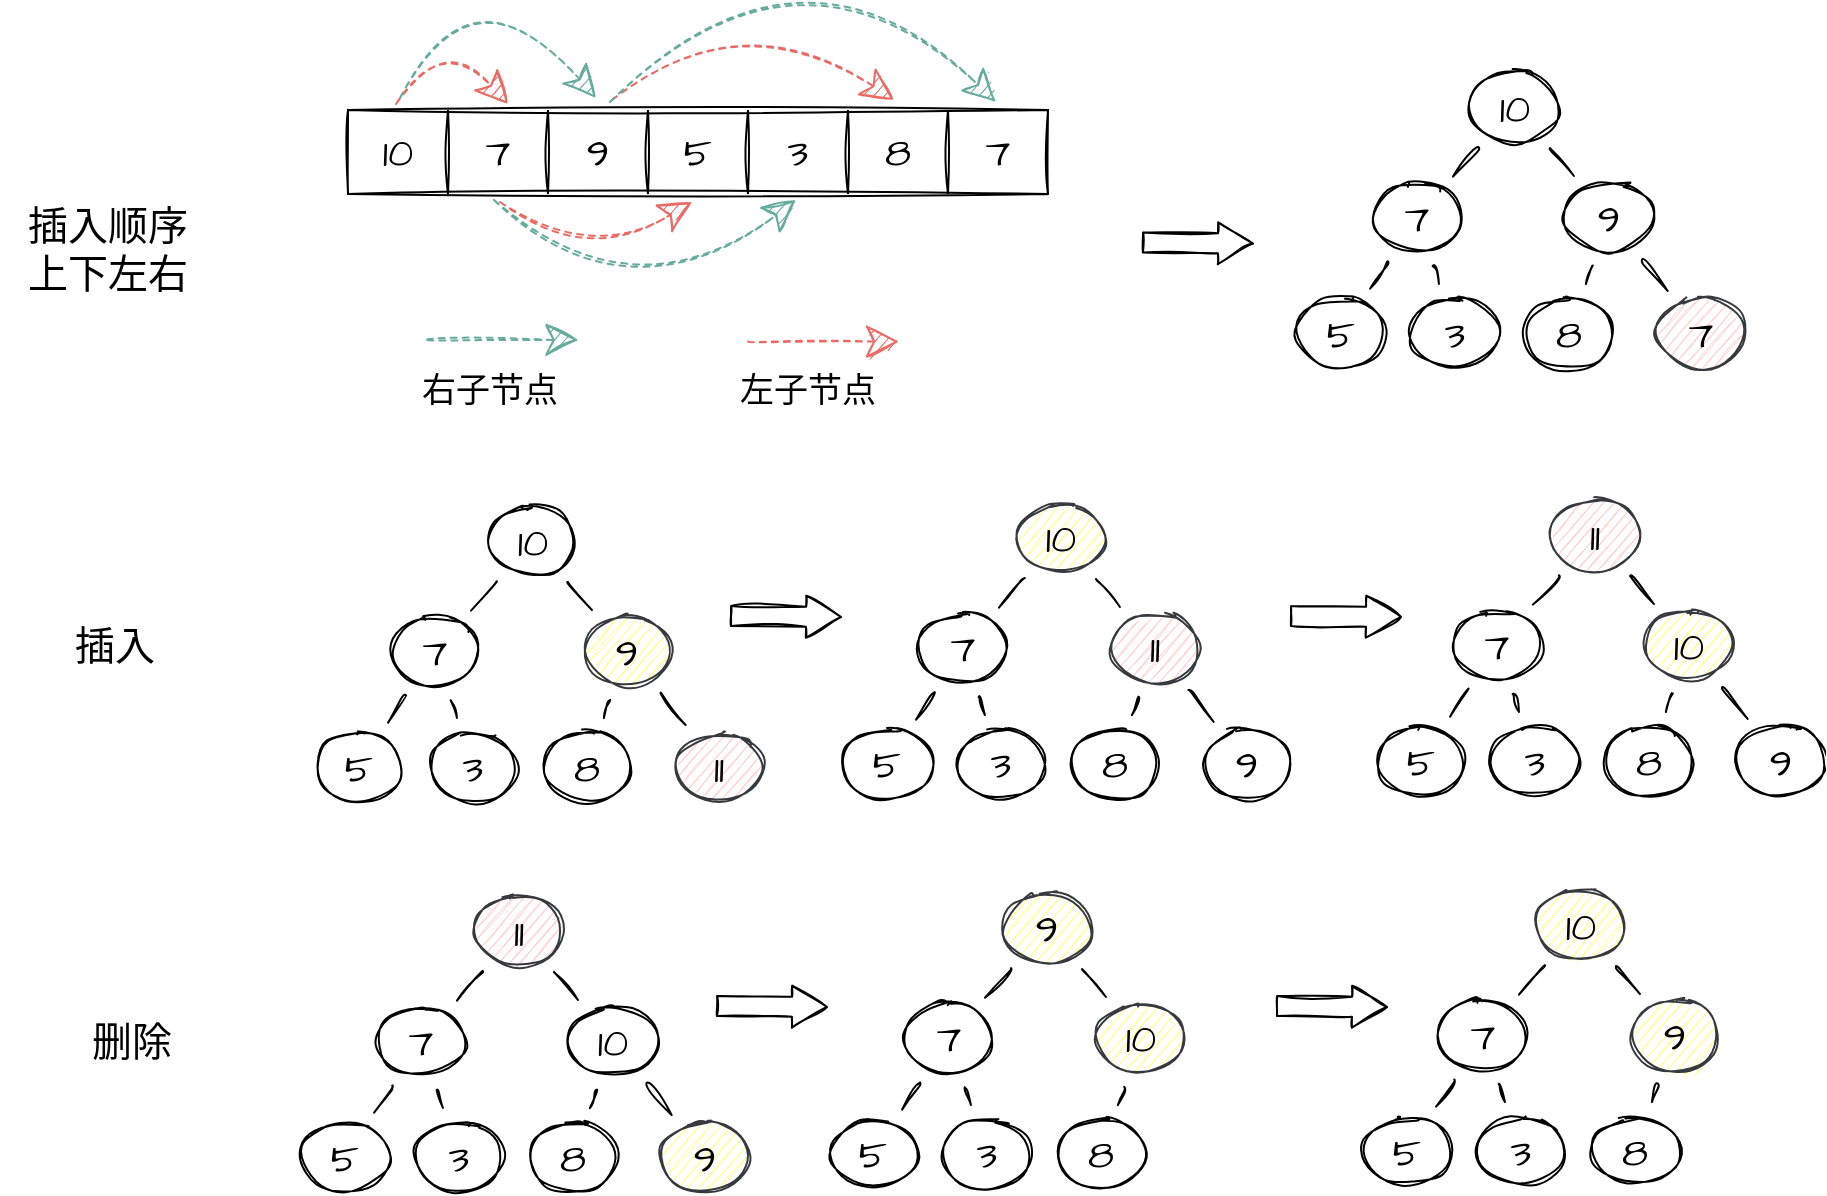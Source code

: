 <mxfile version="14.6.13" type="device"><diagram id="A314Q5D7_ypVl_oM-jrV" name="第 1 页"><mxGraphModel dx="2926" dy="1844" grid="0" gridSize="10" guides="1" tooltips="1" connect="1" arrows="1" fold="1" page="0" pageScale="1" pageWidth="827" pageHeight="1169" math="0" shadow="0"><root><mxCell id="0"/><mxCell id="1" parent="0"/><mxCell id="qo_XBLPZhOiLqJVd_xVp-87" value="" style="edgeStyle=none;curved=1;rounded=0;sketch=1;orthogonalLoop=1;jettySize=auto;html=1;fontFamily=Architects Daughter;fontSource=https%3A%2F%2Ffonts.googleapis.com%2Fcss%3Ffamily%3DArchitects%2BDaughter;fontSize=20;endArrow=none;endFill=0;sourcePerimeterSpacing=8;targetPerimeterSpacing=8;" parent="1" source="qo_XBLPZhOiLqJVd_xVp-85" target="qo_XBLPZhOiLqJVd_xVp-86" edge="1"><mxGeometry relative="1" as="geometry"/></mxCell><mxCell id="qo_XBLPZhOiLqJVd_xVp-89" value="" style="edgeStyle=none;curved=1;rounded=0;sketch=1;orthogonalLoop=1;jettySize=auto;html=1;fontFamily=Architects Daughter;fontSource=https%3A%2F%2Ffonts.googleapis.com%2Fcss%3Ffamily%3DArchitects%2BDaughter;fontSize=20;endArrow=none;endFill=0;sourcePerimeterSpacing=8;targetPerimeterSpacing=8;" parent="1" source="qo_XBLPZhOiLqJVd_xVp-85" target="qo_XBLPZhOiLqJVd_xVp-88" edge="1"><mxGeometry relative="1" as="geometry"/></mxCell><mxCell id="qo_XBLPZhOiLqJVd_xVp-85" value="10" style="ellipse;whiteSpace=wrap;html=1;sketch=1;hachureGap=4;pointerEvents=0;fontFamily=Architects Daughter;fontSource=https%3A%2F%2Ffonts.googleapis.com%2Fcss%3Ffamily%3DArchitects%2BDaughter;fontSize=20;" parent="1" vertex="1"><mxGeometry x="-212" y="-286" width="43" height="35" as="geometry"/></mxCell><mxCell id="qo_XBLPZhOiLqJVd_xVp-91" value="" style="edgeStyle=none;curved=1;rounded=0;sketch=1;orthogonalLoop=1;jettySize=auto;html=1;fontFamily=Architects Daughter;fontSource=https%3A%2F%2Ffonts.googleapis.com%2Fcss%3Ffamily%3DArchitects%2BDaughter;fontSize=20;endArrow=none;endFill=0;sourcePerimeterSpacing=8;targetPerimeterSpacing=8;" parent="1" source="qo_XBLPZhOiLqJVd_xVp-86" target="qo_XBLPZhOiLqJVd_xVp-90" edge="1"><mxGeometry relative="1" as="geometry"/></mxCell><mxCell id="qo_XBLPZhOiLqJVd_xVp-93" value="" style="edgeStyle=none;curved=1;rounded=0;sketch=1;orthogonalLoop=1;jettySize=auto;html=1;fontFamily=Architects Daughter;fontSource=https%3A%2F%2Ffonts.googleapis.com%2Fcss%3Ffamily%3DArchitects%2BDaughter;fontSize=20;endArrow=none;endFill=0;sourcePerimeterSpacing=8;targetPerimeterSpacing=8;" parent="1" source="qo_XBLPZhOiLqJVd_xVp-86" target="qo_XBLPZhOiLqJVd_xVp-92" edge="1"><mxGeometry relative="1" as="geometry"/></mxCell><mxCell id="qo_XBLPZhOiLqJVd_xVp-86" value="7" style="ellipse;whiteSpace=wrap;html=1;sketch=1;hachureGap=4;pointerEvents=0;fontFamily=Architects Daughter;fontSource=https%3A%2F%2Ffonts.googleapis.com%2Fcss%3Ffamily%3DArchitects%2BDaughter;fontSize=20;" parent="1" vertex="1"><mxGeometry x="-261" y="-231" width="43" height="35" as="geometry"/></mxCell><mxCell id="qo_XBLPZhOiLqJVd_xVp-95" value="" style="edgeStyle=none;curved=1;rounded=0;sketch=1;orthogonalLoop=1;jettySize=auto;html=1;fontFamily=Architects Daughter;fontSource=https%3A%2F%2Ffonts.googleapis.com%2Fcss%3Ffamily%3DArchitects%2BDaughter;fontSize=20;endArrow=none;endFill=0;sourcePerimeterSpacing=8;targetPerimeterSpacing=8;" parent="1" source="qo_XBLPZhOiLqJVd_xVp-88" target="qo_XBLPZhOiLqJVd_xVp-94" edge="1"><mxGeometry relative="1" as="geometry"/></mxCell><mxCell id="qo_XBLPZhOiLqJVd_xVp-97" value="" style="edgeStyle=none;curved=1;rounded=0;sketch=1;orthogonalLoop=1;jettySize=auto;html=1;fontFamily=Architects Daughter;fontSource=https%3A%2F%2Ffonts.googleapis.com%2Fcss%3Ffamily%3DArchitects%2BDaughter;fontSize=20;endArrow=none;endFill=0;sourcePerimeterSpacing=8;targetPerimeterSpacing=8;" parent="1" source="qo_XBLPZhOiLqJVd_xVp-88" target="qo_XBLPZhOiLqJVd_xVp-96" edge="1"><mxGeometry relative="1" as="geometry"/></mxCell><mxCell id="qo_XBLPZhOiLqJVd_xVp-88" value="9" style="ellipse;whiteSpace=wrap;html=1;sketch=1;hachureGap=4;pointerEvents=0;fontFamily=Architects Daughter;fontSource=https%3A%2F%2Ffonts.googleapis.com%2Fcss%3Ffamily%3DArchitects%2BDaughter;fontSize=20;fillColor=#ffff88;strokeColor=#36393d;" parent="1" vertex="1"><mxGeometry x="-165" y="-231" width="43" height="35" as="geometry"/></mxCell><mxCell id="qo_XBLPZhOiLqJVd_xVp-90" value="5" style="ellipse;whiteSpace=wrap;html=1;sketch=1;hachureGap=4;pointerEvents=0;fontFamily=Architects Daughter;fontSource=https%3A%2F%2Ffonts.googleapis.com%2Fcss%3Ffamily%3DArchitects%2BDaughter;fontSize=20;" parent="1" vertex="1"><mxGeometry x="-299" y="-173" width="43" height="35" as="geometry"/></mxCell><mxCell id="qo_XBLPZhOiLqJVd_xVp-92" value="3" style="ellipse;whiteSpace=wrap;html=1;sketch=1;hachureGap=4;pointerEvents=0;fontFamily=Architects Daughter;fontSource=https%3A%2F%2Ffonts.googleapis.com%2Fcss%3Ffamily%3DArchitects%2BDaughter;fontSize=20;" parent="1" vertex="1"><mxGeometry x="-242" y="-173" width="43" height="35" as="geometry"/></mxCell><mxCell id="qo_XBLPZhOiLqJVd_xVp-94" value="8" style="ellipse;whiteSpace=wrap;html=1;sketch=1;hachureGap=4;pointerEvents=0;fontFamily=Architects Daughter;fontSource=https%3A%2F%2Ffonts.googleapis.com%2Fcss%3Ffamily%3DArchitects%2BDaughter;fontSize=20;" parent="1" vertex="1"><mxGeometry x="-185" y="-173" width="43" height="35" as="geometry"/></mxCell><mxCell id="qo_XBLPZhOiLqJVd_xVp-96" value="11" style="ellipse;whiteSpace=wrap;html=1;sketch=1;hachureGap=4;pointerEvents=0;fontFamily=Architects Daughter;fontSource=https%3A%2F%2Ffonts.googleapis.com%2Fcss%3Ffamily%3DArchitects%2BDaughter;fontSize=20;fillColor=#ffcccc;strokeColor=#36393d;" parent="1" vertex="1"><mxGeometry x="-119" y="-173" width="43" height="35" as="geometry"/></mxCell><mxCell id="qo_XBLPZhOiLqJVd_xVp-99" value="" style="edgeStyle=none;curved=1;rounded=0;sketch=1;orthogonalLoop=1;jettySize=auto;html=1;fontFamily=Architects Daughter;fontSource=https%3A%2F%2Ffonts.googleapis.com%2Fcss%3Ffamily%3DArchitects%2BDaughter;fontSize=20;endArrow=none;endFill=0;sourcePerimeterSpacing=8;targetPerimeterSpacing=8;" parent="1" source="qo_XBLPZhOiLqJVd_xVp-101" target="qo_XBLPZhOiLqJVd_xVp-104" edge="1"><mxGeometry relative="1" as="geometry"/></mxCell><mxCell id="qo_XBLPZhOiLqJVd_xVp-100" value="" style="edgeStyle=none;curved=1;rounded=0;sketch=1;orthogonalLoop=1;jettySize=auto;html=1;fontFamily=Architects Daughter;fontSource=https%3A%2F%2Ffonts.googleapis.com%2Fcss%3Ffamily%3DArchitects%2BDaughter;fontSize=20;endArrow=none;endFill=0;sourcePerimeterSpacing=8;targetPerimeterSpacing=8;" parent="1" source="qo_XBLPZhOiLqJVd_xVp-101" target="qo_XBLPZhOiLqJVd_xVp-107" edge="1"><mxGeometry relative="1" as="geometry"/></mxCell><mxCell id="qo_XBLPZhOiLqJVd_xVp-101" value="10" style="ellipse;whiteSpace=wrap;html=1;sketch=1;hachureGap=4;pointerEvents=0;fontFamily=Architects Daughter;fontSource=https%3A%2F%2Ffonts.googleapis.com%2Fcss%3Ffamily%3DArchitects%2BDaughter;fontSize=20;fillColor=#ffff88;strokeColor=#36393d;" parent="1" vertex="1"><mxGeometry x="52" y="-287.5" width="43" height="35" as="geometry"/></mxCell><mxCell id="qo_XBLPZhOiLqJVd_xVp-102" value="" style="edgeStyle=none;curved=1;rounded=0;sketch=1;orthogonalLoop=1;jettySize=auto;html=1;fontFamily=Architects Daughter;fontSource=https%3A%2F%2Ffonts.googleapis.com%2Fcss%3Ffamily%3DArchitects%2BDaughter;fontSize=20;endArrow=none;endFill=0;sourcePerimeterSpacing=8;targetPerimeterSpacing=8;" parent="1" source="qo_XBLPZhOiLqJVd_xVp-104" target="qo_XBLPZhOiLqJVd_xVp-108" edge="1"><mxGeometry relative="1" as="geometry"/></mxCell><mxCell id="qo_XBLPZhOiLqJVd_xVp-103" value="" style="edgeStyle=none;curved=1;rounded=0;sketch=1;orthogonalLoop=1;jettySize=auto;html=1;fontFamily=Architects Daughter;fontSource=https%3A%2F%2Ffonts.googleapis.com%2Fcss%3Ffamily%3DArchitects%2BDaughter;fontSize=20;endArrow=none;endFill=0;sourcePerimeterSpacing=8;targetPerimeterSpacing=8;" parent="1" source="qo_XBLPZhOiLqJVd_xVp-104" target="qo_XBLPZhOiLqJVd_xVp-109" edge="1"><mxGeometry relative="1" as="geometry"/></mxCell><mxCell id="qo_XBLPZhOiLqJVd_xVp-104" value="7" style="ellipse;whiteSpace=wrap;html=1;sketch=1;hachureGap=4;pointerEvents=0;fontFamily=Architects Daughter;fontSource=https%3A%2F%2Ffonts.googleapis.com%2Fcss%3Ffamily%3DArchitects%2BDaughter;fontSize=20;" parent="1" vertex="1"><mxGeometry x="3" y="-232.5" width="43" height="35" as="geometry"/></mxCell><mxCell id="qo_XBLPZhOiLqJVd_xVp-105" value="" style="edgeStyle=none;curved=1;rounded=0;sketch=1;orthogonalLoop=1;jettySize=auto;html=1;fontFamily=Architects Daughter;fontSource=https%3A%2F%2Ffonts.googleapis.com%2Fcss%3Ffamily%3DArchitects%2BDaughter;fontSize=20;endArrow=none;endFill=0;sourcePerimeterSpacing=8;targetPerimeterSpacing=8;" parent="1" source="qo_XBLPZhOiLqJVd_xVp-107" target="qo_XBLPZhOiLqJVd_xVp-110" edge="1"><mxGeometry relative="1" as="geometry"/></mxCell><mxCell id="qo_XBLPZhOiLqJVd_xVp-106" value="" style="edgeStyle=none;curved=1;rounded=0;sketch=1;orthogonalLoop=1;jettySize=auto;html=1;fontFamily=Architects Daughter;fontSource=https%3A%2F%2Ffonts.googleapis.com%2Fcss%3Ffamily%3DArchitects%2BDaughter;fontSize=20;endArrow=none;endFill=0;sourcePerimeterSpacing=8;targetPerimeterSpacing=8;" parent="1" source="qo_XBLPZhOiLqJVd_xVp-107" target="qo_XBLPZhOiLqJVd_xVp-111" edge="1"><mxGeometry relative="1" as="geometry"/></mxCell><mxCell id="qo_XBLPZhOiLqJVd_xVp-107" value="11" style="ellipse;whiteSpace=wrap;html=1;sketch=1;hachureGap=4;pointerEvents=0;fontFamily=Architects Daughter;fontSource=https%3A%2F%2Ffonts.googleapis.com%2Fcss%3Ffamily%3DArchitects%2BDaughter;fontSize=20;fillColor=#ffcccc;strokeColor=#36393d;" parent="1" vertex="1"><mxGeometry x="99" y="-232.5" width="43" height="35" as="geometry"/></mxCell><mxCell id="qo_XBLPZhOiLqJVd_xVp-108" value="5" style="ellipse;whiteSpace=wrap;html=1;sketch=1;hachureGap=4;pointerEvents=0;fontFamily=Architects Daughter;fontSource=https%3A%2F%2Ffonts.googleapis.com%2Fcss%3Ffamily%3DArchitects%2BDaughter;fontSize=20;" parent="1" vertex="1"><mxGeometry x="-35" y="-174.5" width="43" height="35" as="geometry"/></mxCell><mxCell id="qo_XBLPZhOiLqJVd_xVp-109" value="3" style="ellipse;whiteSpace=wrap;html=1;sketch=1;hachureGap=4;pointerEvents=0;fontFamily=Architects Daughter;fontSource=https%3A%2F%2Ffonts.googleapis.com%2Fcss%3Ffamily%3DArchitects%2BDaughter;fontSize=20;" parent="1" vertex="1"><mxGeometry x="22" y="-174.5" width="43" height="35" as="geometry"/></mxCell><mxCell id="qo_XBLPZhOiLqJVd_xVp-110" value="8" style="ellipse;whiteSpace=wrap;html=1;sketch=1;hachureGap=4;pointerEvents=0;fontFamily=Architects Daughter;fontSource=https%3A%2F%2Ffonts.googleapis.com%2Fcss%3Ffamily%3DArchitects%2BDaughter;fontSize=20;" parent="1" vertex="1"><mxGeometry x="79" y="-174.5" width="43" height="35" as="geometry"/></mxCell><mxCell id="qo_XBLPZhOiLqJVd_xVp-111" value="9" style="ellipse;whiteSpace=wrap;html=1;sketch=1;hachureGap=4;pointerEvents=0;fontFamily=Architects Daughter;fontSource=https%3A%2F%2Ffonts.googleapis.com%2Fcss%3Ffamily%3DArchitects%2BDaughter;fontSize=20;" parent="1" vertex="1"><mxGeometry x="145" y="-174.5" width="43" height="35" as="geometry"/></mxCell><mxCell id="qo_XBLPZhOiLqJVd_xVp-112" value="" style="edgeStyle=none;curved=1;rounded=0;sketch=1;orthogonalLoop=1;jettySize=auto;html=1;fontFamily=Architects Daughter;fontSource=https%3A%2F%2Ffonts.googleapis.com%2Fcss%3Ffamily%3DArchitects%2BDaughter;fontSize=20;endArrow=none;endFill=0;sourcePerimeterSpacing=8;targetPerimeterSpacing=8;" parent="1" source="qo_XBLPZhOiLqJVd_xVp-114" target="qo_XBLPZhOiLqJVd_xVp-117" edge="1"><mxGeometry relative="1" as="geometry"/></mxCell><mxCell id="qo_XBLPZhOiLqJVd_xVp-113" value="" style="edgeStyle=none;curved=1;rounded=0;sketch=1;orthogonalLoop=1;jettySize=auto;html=1;fontFamily=Architects Daughter;fontSource=https%3A%2F%2Ffonts.googleapis.com%2Fcss%3Ffamily%3DArchitects%2BDaughter;fontSize=20;endArrow=none;endFill=0;sourcePerimeterSpacing=8;targetPerimeterSpacing=8;" parent="1" source="qo_XBLPZhOiLqJVd_xVp-114" target="qo_XBLPZhOiLqJVd_xVp-120" edge="1"><mxGeometry relative="1" as="geometry"/></mxCell><mxCell id="qo_XBLPZhOiLqJVd_xVp-114" value="11" style="ellipse;whiteSpace=wrap;html=1;sketch=1;hachureGap=4;pointerEvents=0;fontFamily=Architects Daughter;fontSource=https%3A%2F%2Ffonts.googleapis.com%2Fcss%3Ffamily%3DArchitects%2BDaughter;fontSize=20;fillColor=#ffcccc;strokeColor=#36393d;" parent="1" vertex="1"><mxGeometry x="319" y="-289" width="43" height="35" as="geometry"/></mxCell><mxCell id="qo_XBLPZhOiLqJVd_xVp-115" value="" style="edgeStyle=none;curved=1;rounded=0;sketch=1;orthogonalLoop=1;jettySize=auto;html=1;fontFamily=Architects Daughter;fontSource=https%3A%2F%2Ffonts.googleapis.com%2Fcss%3Ffamily%3DArchitects%2BDaughter;fontSize=20;endArrow=none;endFill=0;sourcePerimeterSpacing=8;targetPerimeterSpacing=8;" parent="1" source="qo_XBLPZhOiLqJVd_xVp-117" target="qo_XBLPZhOiLqJVd_xVp-121" edge="1"><mxGeometry relative="1" as="geometry"/></mxCell><mxCell id="qo_XBLPZhOiLqJVd_xVp-116" value="" style="edgeStyle=none;curved=1;rounded=0;sketch=1;orthogonalLoop=1;jettySize=auto;html=1;fontFamily=Architects Daughter;fontSource=https%3A%2F%2Ffonts.googleapis.com%2Fcss%3Ffamily%3DArchitects%2BDaughter;fontSize=20;endArrow=none;endFill=0;sourcePerimeterSpacing=8;targetPerimeterSpacing=8;" parent="1" source="qo_XBLPZhOiLqJVd_xVp-117" target="qo_XBLPZhOiLqJVd_xVp-122" edge="1"><mxGeometry relative="1" as="geometry"/></mxCell><mxCell id="qo_XBLPZhOiLqJVd_xVp-117" value="7" style="ellipse;whiteSpace=wrap;html=1;sketch=1;hachureGap=4;pointerEvents=0;fontFamily=Architects Daughter;fontSource=https%3A%2F%2Ffonts.googleapis.com%2Fcss%3Ffamily%3DArchitects%2BDaughter;fontSize=20;" parent="1" vertex="1"><mxGeometry x="270" y="-234" width="43" height="35" as="geometry"/></mxCell><mxCell id="qo_XBLPZhOiLqJVd_xVp-118" value="" style="edgeStyle=none;curved=1;rounded=0;sketch=1;orthogonalLoop=1;jettySize=auto;html=1;fontFamily=Architects Daughter;fontSource=https%3A%2F%2Ffonts.googleapis.com%2Fcss%3Ffamily%3DArchitects%2BDaughter;fontSize=20;endArrow=none;endFill=0;sourcePerimeterSpacing=8;targetPerimeterSpacing=8;" parent="1" source="qo_XBLPZhOiLqJVd_xVp-120" target="qo_XBLPZhOiLqJVd_xVp-123" edge="1"><mxGeometry relative="1" as="geometry"/></mxCell><mxCell id="qo_XBLPZhOiLqJVd_xVp-119" value="" style="edgeStyle=none;curved=1;rounded=0;sketch=1;orthogonalLoop=1;jettySize=auto;html=1;fontFamily=Architects Daughter;fontSource=https%3A%2F%2Ffonts.googleapis.com%2Fcss%3Ffamily%3DArchitects%2BDaughter;fontSize=20;endArrow=none;endFill=0;sourcePerimeterSpacing=8;targetPerimeterSpacing=8;" parent="1" source="qo_XBLPZhOiLqJVd_xVp-120" target="qo_XBLPZhOiLqJVd_xVp-124" edge="1"><mxGeometry relative="1" as="geometry"/></mxCell><mxCell id="qo_XBLPZhOiLqJVd_xVp-120" value="10" style="ellipse;whiteSpace=wrap;html=1;sketch=1;hachureGap=4;pointerEvents=0;fontFamily=Architects Daughter;fontSource=https%3A%2F%2Ffonts.googleapis.com%2Fcss%3Ffamily%3DArchitects%2BDaughter;fontSize=20;fillColor=#ffff88;strokeColor=#36393d;" parent="1" vertex="1"><mxGeometry x="366" y="-234" width="43" height="35" as="geometry"/></mxCell><mxCell id="qo_XBLPZhOiLqJVd_xVp-121" value="5" style="ellipse;whiteSpace=wrap;html=1;sketch=1;hachureGap=4;pointerEvents=0;fontFamily=Architects Daughter;fontSource=https%3A%2F%2Ffonts.googleapis.com%2Fcss%3Ffamily%3DArchitects%2BDaughter;fontSize=20;" parent="1" vertex="1"><mxGeometry x="232" y="-176" width="43" height="35" as="geometry"/></mxCell><mxCell id="qo_XBLPZhOiLqJVd_xVp-122" value="3" style="ellipse;whiteSpace=wrap;html=1;sketch=1;hachureGap=4;pointerEvents=0;fontFamily=Architects Daughter;fontSource=https%3A%2F%2Ffonts.googleapis.com%2Fcss%3Ffamily%3DArchitects%2BDaughter;fontSize=20;" parent="1" vertex="1"><mxGeometry x="289" y="-176" width="43" height="35" as="geometry"/></mxCell><mxCell id="qo_XBLPZhOiLqJVd_xVp-123" value="8" style="ellipse;whiteSpace=wrap;html=1;sketch=1;hachureGap=4;pointerEvents=0;fontFamily=Architects Daughter;fontSource=https%3A%2F%2Ffonts.googleapis.com%2Fcss%3Ffamily%3DArchitects%2BDaughter;fontSize=20;" parent="1" vertex="1"><mxGeometry x="346" y="-176" width="43" height="35" as="geometry"/></mxCell><mxCell id="qo_XBLPZhOiLqJVd_xVp-124" value="9" style="ellipse;whiteSpace=wrap;html=1;sketch=1;hachureGap=4;pointerEvents=0;fontFamily=Architects Daughter;fontSource=https%3A%2F%2Ffonts.googleapis.com%2Fcss%3Ffamily%3DArchitects%2BDaughter;fontSize=20;" parent="1" vertex="1"><mxGeometry x="412" y="-176" width="43" height="35" as="geometry"/></mxCell><mxCell id="qo_XBLPZhOiLqJVd_xVp-125" value="" style="shape=flexArrow;endArrow=classic;html=1;rounded=0;sketch=1;fontFamily=Architects Daughter;fontSource=https%3A%2F%2Ffonts.googleapis.com%2Fcss%3Ffamily%3DArchitects%2BDaughter;fontSize=20;startSize=14;endSize=5.5;sourcePerimeterSpacing=8;targetPerimeterSpacing=8;edgeStyle=none;curved=1;endWidth=10;" parent="1" edge="1"><mxGeometry width="50" height="50" relative="1" as="geometry"><mxPoint x="-92" y="-231" as="sourcePoint"/><mxPoint x="-36" y="-230.5" as="targetPoint"/></mxGeometry></mxCell><mxCell id="qo_XBLPZhOiLqJVd_xVp-126" value="" style="shape=flexArrow;endArrow=classic;html=1;rounded=0;sketch=1;fontFamily=Architects Daughter;fontSource=https%3A%2F%2Ffonts.googleapis.com%2Fcss%3Ffamily%3DArchitects%2BDaughter;fontSize=20;startSize=14;endSize=5.5;sourcePerimeterSpacing=8;targetPerimeterSpacing=8;edgeStyle=none;curved=1;endWidth=10;" parent="1" edge="1"><mxGeometry width="50" height="50" relative="1" as="geometry"><mxPoint x="188" y="-231" as="sourcePoint"/><mxPoint x="244" y="-230.5" as="targetPoint"/></mxGeometry></mxCell><mxCell id="qo_XBLPZhOiLqJVd_xVp-128" value="" style="edgeStyle=none;curved=1;rounded=0;sketch=1;orthogonalLoop=1;jettySize=auto;html=1;fontFamily=Architects Daughter;fontSource=https%3A%2F%2Ffonts.googleapis.com%2Fcss%3Ffamily%3DArchitects%2BDaughter;fontSize=20;endArrow=none;endFill=0;sourcePerimeterSpacing=8;targetPerimeterSpacing=8;" parent="1" source="qo_XBLPZhOiLqJVd_xVp-130" target="qo_XBLPZhOiLqJVd_xVp-133" edge="1"><mxGeometry relative="1" as="geometry"/></mxCell><mxCell id="qo_XBLPZhOiLqJVd_xVp-129" value="" style="edgeStyle=none;curved=1;rounded=0;sketch=1;orthogonalLoop=1;jettySize=auto;html=1;fontFamily=Architects Daughter;fontSource=https%3A%2F%2Ffonts.googleapis.com%2Fcss%3Ffamily%3DArchitects%2BDaughter;fontSize=20;endArrow=none;endFill=0;sourcePerimeterSpacing=8;targetPerimeterSpacing=8;" parent="1" source="qo_XBLPZhOiLqJVd_xVp-130" target="qo_XBLPZhOiLqJVd_xVp-136" edge="1"><mxGeometry relative="1" as="geometry"/></mxCell><mxCell id="qo_XBLPZhOiLqJVd_xVp-130" value="10" style="ellipse;whiteSpace=wrap;html=1;sketch=1;hachureGap=4;pointerEvents=0;fontFamily=Architects Daughter;fontSource=https%3A%2F%2Ffonts.googleapis.com%2Fcss%3Ffamily%3DArchitects%2BDaughter;fontSize=20;" parent="1" vertex="1"><mxGeometry x="279" y="-503" width="43" height="35" as="geometry"/></mxCell><mxCell id="qo_XBLPZhOiLqJVd_xVp-131" value="" style="edgeStyle=none;curved=1;rounded=0;sketch=1;orthogonalLoop=1;jettySize=auto;html=1;fontFamily=Architects Daughter;fontSource=https%3A%2F%2Ffonts.googleapis.com%2Fcss%3Ffamily%3DArchitects%2BDaughter;fontSize=20;endArrow=none;endFill=0;sourcePerimeterSpacing=8;targetPerimeterSpacing=8;" parent="1" source="qo_XBLPZhOiLqJVd_xVp-133" target="qo_XBLPZhOiLqJVd_xVp-137" edge="1"><mxGeometry relative="1" as="geometry"/></mxCell><mxCell id="qo_XBLPZhOiLqJVd_xVp-132" value="" style="edgeStyle=none;curved=1;rounded=0;sketch=1;orthogonalLoop=1;jettySize=auto;html=1;fontFamily=Architects Daughter;fontSource=https%3A%2F%2Ffonts.googleapis.com%2Fcss%3Ffamily%3DArchitects%2BDaughter;fontSize=20;endArrow=none;endFill=0;sourcePerimeterSpacing=8;targetPerimeterSpacing=8;" parent="1" source="qo_XBLPZhOiLqJVd_xVp-133" target="qo_XBLPZhOiLqJVd_xVp-138" edge="1"><mxGeometry relative="1" as="geometry"/></mxCell><mxCell id="qo_XBLPZhOiLqJVd_xVp-133" value="7" style="ellipse;whiteSpace=wrap;html=1;sketch=1;hachureGap=4;pointerEvents=0;fontFamily=Architects Daughter;fontSource=https%3A%2F%2Ffonts.googleapis.com%2Fcss%3Ffamily%3DArchitects%2BDaughter;fontSize=20;" parent="1" vertex="1"><mxGeometry x="230" y="-448" width="43" height="35" as="geometry"/></mxCell><mxCell id="qo_XBLPZhOiLqJVd_xVp-134" value="" style="edgeStyle=none;curved=1;rounded=0;sketch=1;orthogonalLoop=1;jettySize=auto;html=1;fontFamily=Architects Daughter;fontSource=https%3A%2F%2Ffonts.googleapis.com%2Fcss%3Ffamily%3DArchitects%2BDaughter;fontSize=20;endArrow=none;endFill=0;sourcePerimeterSpacing=8;targetPerimeterSpacing=8;" parent="1" source="qo_XBLPZhOiLqJVd_xVp-136" target="qo_XBLPZhOiLqJVd_xVp-139" edge="1"><mxGeometry relative="1" as="geometry"/></mxCell><mxCell id="qo_XBLPZhOiLqJVd_xVp-135" value="" style="edgeStyle=none;curved=1;rounded=0;sketch=1;orthogonalLoop=1;jettySize=auto;html=1;fontFamily=Architects Daughter;fontSource=https%3A%2F%2Ffonts.googleapis.com%2Fcss%3Ffamily%3DArchitects%2BDaughter;fontSize=20;endArrow=none;endFill=0;sourcePerimeterSpacing=8;targetPerimeterSpacing=8;" parent="1" source="qo_XBLPZhOiLqJVd_xVp-136" target="qo_XBLPZhOiLqJVd_xVp-140" edge="1"><mxGeometry relative="1" as="geometry"/></mxCell><mxCell id="qo_XBLPZhOiLqJVd_xVp-136" value="9" style="ellipse;whiteSpace=wrap;html=1;sketch=1;hachureGap=4;pointerEvents=0;fontFamily=Architects Daughter;fontSource=https%3A%2F%2Ffonts.googleapis.com%2Fcss%3Ffamily%3DArchitects%2BDaughter;fontSize=20;" parent="1" vertex="1"><mxGeometry x="326" y="-448" width="43" height="35" as="geometry"/></mxCell><mxCell id="qo_XBLPZhOiLqJVd_xVp-137" value="5" style="ellipse;whiteSpace=wrap;html=1;sketch=1;hachureGap=4;pointerEvents=0;fontFamily=Architects Daughter;fontSource=https%3A%2F%2Ffonts.googleapis.com%2Fcss%3Ffamily%3DArchitects%2BDaughter;fontSize=20;" parent="1" vertex="1"><mxGeometry x="192" y="-390" width="43" height="35" as="geometry"/></mxCell><mxCell id="qo_XBLPZhOiLqJVd_xVp-138" value="3" style="ellipse;whiteSpace=wrap;html=1;sketch=1;hachureGap=4;pointerEvents=0;fontFamily=Architects Daughter;fontSource=https%3A%2F%2Ffonts.googleapis.com%2Fcss%3Ffamily%3DArchitects%2BDaughter;fontSize=20;" parent="1" vertex="1"><mxGeometry x="249" y="-390" width="43" height="35" as="geometry"/></mxCell><mxCell id="qo_XBLPZhOiLqJVd_xVp-139" value="8" style="ellipse;whiteSpace=wrap;html=1;sketch=1;hachureGap=4;pointerEvents=0;fontFamily=Architects Daughter;fontSource=https%3A%2F%2Ffonts.googleapis.com%2Fcss%3Ffamily%3DArchitects%2BDaughter;fontSize=20;" parent="1" vertex="1"><mxGeometry x="306" y="-390" width="43" height="35" as="geometry"/></mxCell><mxCell id="qo_XBLPZhOiLqJVd_xVp-140" value="7" style="ellipse;whiteSpace=wrap;html=1;sketch=1;hachureGap=4;pointerEvents=0;fontFamily=Architects Daughter;fontSource=https%3A%2F%2Ffonts.googleapis.com%2Fcss%3Ffamily%3DArchitects%2BDaughter;fontSize=20;fillColor=#ffcccc;strokeColor=#36393d;" parent="1" vertex="1"><mxGeometry x="372" y="-390" width="43" height="35" as="geometry"/></mxCell><mxCell id="qo_XBLPZhOiLqJVd_xVp-143" value="" style="edgeStyle=none;curved=1;rounded=0;sketch=1;orthogonalLoop=1;jettySize=auto;html=1;fontFamily=Architects Daughter;fontSource=https%3A%2F%2Ffonts.googleapis.com%2Fcss%3Ffamily%3DArchitects%2BDaughter;fontSize=20;endArrow=none;endFill=0;sourcePerimeterSpacing=8;targetPerimeterSpacing=8;" parent="1" source="qo_XBLPZhOiLqJVd_xVp-145" target="qo_XBLPZhOiLqJVd_xVp-148" edge="1"><mxGeometry relative="1" as="geometry"/></mxCell><mxCell id="qo_XBLPZhOiLqJVd_xVp-144" value="" style="edgeStyle=none;curved=1;rounded=0;sketch=1;orthogonalLoop=1;jettySize=auto;html=1;fontFamily=Architects Daughter;fontSource=https%3A%2F%2Ffonts.googleapis.com%2Fcss%3Ffamily%3DArchitects%2BDaughter;fontSize=20;endArrow=none;endFill=0;sourcePerimeterSpacing=8;targetPerimeterSpacing=8;" parent="1" source="qo_XBLPZhOiLqJVd_xVp-145" target="qo_XBLPZhOiLqJVd_xVp-151" edge="1"><mxGeometry relative="1" as="geometry"/></mxCell><mxCell id="qo_XBLPZhOiLqJVd_xVp-145" value="11" style="ellipse;whiteSpace=wrap;html=1;sketch=1;hachureGap=4;pointerEvents=0;fontFamily=Architects Daughter;fontSource=https%3A%2F%2Ffonts.googleapis.com%2Fcss%3Ffamily%3DArchitects%2BDaughter;fontSize=20;fillColor=#ffcccc;strokeColor=#36393d;" parent="1" vertex="1"><mxGeometry x="-219" y="-91" width="43" height="35" as="geometry"/></mxCell><mxCell id="qo_XBLPZhOiLqJVd_xVp-146" value="" style="edgeStyle=none;curved=1;rounded=0;sketch=1;orthogonalLoop=1;jettySize=auto;html=1;fontFamily=Architects Daughter;fontSource=https%3A%2F%2Ffonts.googleapis.com%2Fcss%3Ffamily%3DArchitects%2BDaughter;fontSize=20;endArrow=none;endFill=0;sourcePerimeterSpacing=8;targetPerimeterSpacing=8;" parent="1" source="qo_XBLPZhOiLqJVd_xVp-148" target="qo_XBLPZhOiLqJVd_xVp-152" edge="1"><mxGeometry relative="1" as="geometry"/></mxCell><mxCell id="qo_XBLPZhOiLqJVd_xVp-147" value="" style="edgeStyle=none;curved=1;rounded=0;sketch=1;orthogonalLoop=1;jettySize=auto;html=1;fontFamily=Architects Daughter;fontSource=https%3A%2F%2Ffonts.googleapis.com%2Fcss%3Ffamily%3DArchitects%2BDaughter;fontSize=20;endArrow=none;endFill=0;sourcePerimeterSpacing=8;targetPerimeterSpacing=8;" parent="1" source="qo_XBLPZhOiLqJVd_xVp-148" target="qo_XBLPZhOiLqJVd_xVp-153" edge="1"><mxGeometry relative="1" as="geometry"/></mxCell><mxCell id="qo_XBLPZhOiLqJVd_xVp-148" value="7" style="ellipse;whiteSpace=wrap;html=1;sketch=1;hachureGap=4;pointerEvents=0;fontFamily=Architects Daughter;fontSource=https%3A%2F%2Ffonts.googleapis.com%2Fcss%3Ffamily%3DArchitects%2BDaughter;fontSize=20;" parent="1" vertex="1"><mxGeometry x="-268" y="-36" width="43" height="35" as="geometry"/></mxCell><mxCell id="qo_XBLPZhOiLqJVd_xVp-149" value="" style="edgeStyle=none;curved=1;rounded=0;sketch=1;orthogonalLoop=1;jettySize=auto;html=1;fontFamily=Architects Daughter;fontSource=https%3A%2F%2Ffonts.googleapis.com%2Fcss%3Ffamily%3DArchitects%2BDaughter;fontSize=20;endArrow=none;endFill=0;sourcePerimeterSpacing=8;targetPerimeterSpacing=8;" parent="1" source="qo_XBLPZhOiLqJVd_xVp-151" target="qo_XBLPZhOiLqJVd_xVp-154" edge="1"><mxGeometry relative="1" as="geometry"/></mxCell><mxCell id="qo_XBLPZhOiLqJVd_xVp-150" value="" style="edgeStyle=none;curved=1;rounded=0;sketch=1;orthogonalLoop=1;jettySize=auto;html=1;fontFamily=Architects Daughter;fontSource=https%3A%2F%2Ffonts.googleapis.com%2Fcss%3Ffamily%3DArchitects%2BDaughter;fontSize=20;endArrow=none;endFill=0;sourcePerimeterSpacing=8;targetPerimeterSpacing=8;" parent="1" source="qo_XBLPZhOiLqJVd_xVp-151" target="qo_XBLPZhOiLqJVd_xVp-155" edge="1"><mxGeometry relative="1" as="geometry"/></mxCell><mxCell id="qo_XBLPZhOiLqJVd_xVp-151" value="10" style="ellipse;whiteSpace=wrap;html=1;sketch=1;hachureGap=4;pointerEvents=0;fontFamily=Architects Daughter;fontSource=https%3A%2F%2Ffonts.googleapis.com%2Fcss%3Ffamily%3DArchitects%2BDaughter;fontSize=20;" parent="1" vertex="1"><mxGeometry x="-172" y="-36" width="43" height="35" as="geometry"/></mxCell><mxCell id="qo_XBLPZhOiLqJVd_xVp-152" value="5" style="ellipse;whiteSpace=wrap;html=1;sketch=1;hachureGap=4;pointerEvents=0;fontFamily=Architects Daughter;fontSource=https%3A%2F%2Ffonts.googleapis.com%2Fcss%3Ffamily%3DArchitects%2BDaughter;fontSize=20;" parent="1" vertex="1"><mxGeometry x="-306" y="22" width="43" height="35" as="geometry"/></mxCell><mxCell id="qo_XBLPZhOiLqJVd_xVp-153" value="3" style="ellipse;whiteSpace=wrap;html=1;sketch=1;hachureGap=4;pointerEvents=0;fontFamily=Architects Daughter;fontSource=https%3A%2F%2Ffonts.googleapis.com%2Fcss%3Ffamily%3DArchitects%2BDaughter;fontSize=20;" parent="1" vertex="1"><mxGeometry x="-249" y="22" width="43" height="35" as="geometry"/></mxCell><mxCell id="qo_XBLPZhOiLqJVd_xVp-154" value="8" style="ellipse;whiteSpace=wrap;html=1;sketch=1;hachureGap=4;pointerEvents=0;fontFamily=Architects Daughter;fontSource=https%3A%2F%2Ffonts.googleapis.com%2Fcss%3Ffamily%3DArchitects%2BDaughter;fontSize=20;" parent="1" vertex="1"><mxGeometry x="-192" y="22" width="43" height="35" as="geometry"/></mxCell><mxCell id="qo_XBLPZhOiLqJVd_xVp-155" value="9" style="ellipse;whiteSpace=wrap;html=1;sketch=1;hachureGap=4;pointerEvents=0;fontFamily=Architects Daughter;fontSource=https%3A%2F%2Ffonts.googleapis.com%2Fcss%3Ffamily%3DArchitects%2BDaughter;fontSize=20;fillColor=#ffff88;strokeColor=#36393d;" parent="1" vertex="1"><mxGeometry x="-126" y="22" width="43" height="35" as="geometry"/></mxCell><mxCell id="qo_XBLPZhOiLqJVd_xVp-156" value="" style="edgeStyle=none;curved=1;rounded=0;sketch=1;orthogonalLoop=1;jettySize=auto;html=1;fontFamily=Architects Daughter;fontSource=https%3A%2F%2Ffonts.googleapis.com%2Fcss%3Ffamily%3DArchitects%2BDaughter;fontSize=20;endArrow=none;endFill=0;sourcePerimeterSpacing=8;targetPerimeterSpacing=8;" parent="1" source="qo_XBLPZhOiLqJVd_xVp-158" target="qo_XBLPZhOiLqJVd_xVp-161" edge="1"><mxGeometry relative="1" as="geometry"/></mxCell><mxCell id="qo_XBLPZhOiLqJVd_xVp-157" value="" style="edgeStyle=none;curved=1;rounded=0;sketch=1;orthogonalLoop=1;jettySize=auto;html=1;fontFamily=Architects Daughter;fontSource=https%3A%2F%2Ffonts.googleapis.com%2Fcss%3Ffamily%3DArchitects%2BDaughter;fontSize=20;endArrow=none;endFill=0;sourcePerimeterSpacing=8;targetPerimeterSpacing=8;" parent="1" source="qo_XBLPZhOiLqJVd_xVp-158" target="qo_XBLPZhOiLqJVd_xVp-164" edge="1"><mxGeometry relative="1" as="geometry"/></mxCell><mxCell id="qo_XBLPZhOiLqJVd_xVp-158" value="9" style="ellipse;whiteSpace=wrap;html=1;sketch=1;hachureGap=4;pointerEvents=0;fontFamily=Architects Daughter;fontSource=https%3A%2F%2Ffonts.googleapis.com%2Fcss%3Ffamily%3DArchitects%2BDaughter;fontSize=20;fillColor=#ffff88;strokeColor=#36393d;" parent="1" vertex="1"><mxGeometry x="45" y="-92.5" width="43" height="35" as="geometry"/></mxCell><mxCell id="qo_XBLPZhOiLqJVd_xVp-159" value="" style="edgeStyle=none;curved=1;rounded=0;sketch=1;orthogonalLoop=1;jettySize=auto;html=1;fontFamily=Architects Daughter;fontSource=https%3A%2F%2Ffonts.googleapis.com%2Fcss%3Ffamily%3DArchitects%2BDaughter;fontSize=20;endArrow=none;endFill=0;sourcePerimeterSpacing=8;targetPerimeterSpacing=8;" parent="1" source="qo_XBLPZhOiLqJVd_xVp-161" target="qo_XBLPZhOiLqJVd_xVp-165" edge="1"><mxGeometry relative="1" as="geometry"/></mxCell><mxCell id="qo_XBLPZhOiLqJVd_xVp-160" value="" style="edgeStyle=none;curved=1;rounded=0;sketch=1;orthogonalLoop=1;jettySize=auto;html=1;fontFamily=Architects Daughter;fontSource=https%3A%2F%2Ffonts.googleapis.com%2Fcss%3Ffamily%3DArchitects%2BDaughter;fontSize=20;endArrow=none;endFill=0;sourcePerimeterSpacing=8;targetPerimeterSpacing=8;" parent="1" source="qo_XBLPZhOiLqJVd_xVp-161" target="qo_XBLPZhOiLqJVd_xVp-166" edge="1"><mxGeometry relative="1" as="geometry"/></mxCell><mxCell id="qo_XBLPZhOiLqJVd_xVp-161" value="7" style="ellipse;whiteSpace=wrap;html=1;sketch=1;hachureGap=4;pointerEvents=0;fontFamily=Architects Daughter;fontSource=https%3A%2F%2Ffonts.googleapis.com%2Fcss%3Ffamily%3DArchitects%2BDaughter;fontSize=20;" parent="1" vertex="1"><mxGeometry x="-4" y="-37.5" width="43" height="35" as="geometry"/></mxCell><mxCell id="qo_XBLPZhOiLqJVd_xVp-162" value="" style="edgeStyle=none;curved=1;rounded=0;sketch=1;orthogonalLoop=1;jettySize=auto;html=1;fontFamily=Architects Daughter;fontSource=https%3A%2F%2Ffonts.googleapis.com%2Fcss%3Ffamily%3DArchitects%2BDaughter;fontSize=20;endArrow=none;endFill=0;sourcePerimeterSpacing=8;targetPerimeterSpacing=8;" parent="1" source="qo_XBLPZhOiLqJVd_xVp-164" target="qo_XBLPZhOiLqJVd_xVp-167" edge="1"><mxGeometry relative="1" as="geometry"/></mxCell><mxCell id="qo_XBLPZhOiLqJVd_xVp-164" value="10" style="ellipse;whiteSpace=wrap;html=1;sketch=1;hachureGap=4;pointerEvents=0;fontFamily=Architects Daughter;fontSource=https%3A%2F%2Ffonts.googleapis.com%2Fcss%3Ffamily%3DArchitects%2BDaughter;fontSize=20;fillColor=#ffff88;strokeColor=#36393d;" parent="1" vertex="1"><mxGeometry x="92" y="-37.5" width="43" height="35" as="geometry"/></mxCell><mxCell id="qo_XBLPZhOiLqJVd_xVp-165" value="5" style="ellipse;whiteSpace=wrap;html=1;sketch=1;hachureGap=4;pointerEvents=0;fontFamily=Architects Daughter;fontSource=https%3A%2F%2Ffonts.googleapis.com%2Fcss%3Ffamily%3DArchitects%2BDaughter;fontSize=20;" parent="1" vertex="1"><mxGeometry x="-42" y="20.5" width="43" height="35" as="geometry"/></mxCell><mxCell id="qo_XBLPZhOiLqJVd_xVp-166" value="3" style="ellipse;whiteSpace=wrap;html=1;sketch=1;hachureGap=4;pointerEvents=0;fontFamily=Architects Daughter;fontSource=https%3A%2F%2Ffonts.googleapis.com%2Fcss%3Ffamily%3DArchitects%2BDaughter;fontSize=20;" parent="1" vertex="1"><mxGeometry x="15" y="20.5" width="43" height="35" as="geometry"/></mxCell><mxCell id="qo_XBLPZhOiLqJVd_xVp-167" value="8" style="ellipse;whiteSpace=wrap;html=1;sketch=1;hachureGap=4;pointerEvents=0;fontFamily=Architects Daughter;fontSource=https%3A%2F%2Ffonts.googleapis.com%2Fcss%3Ffamily%3DArchitects%2BDaughter;fontSize=20;" parent="1" vertex="1"><mxGeometry x="72" y="20.5" width="43" height="35" as="geometry"/></mxCell><mxCell id="qo_XBLPZhOiLqJVd_xVp-169" value="" style="edgeStyle=none;curved=1;rounded=0;sketch=1;orthogonalLoop=1;jettySize=auto;html=1;fontFamily=Architects Daughter;fontSource=https%3A%2F%2Ffonts.googleapis.com%2Fcss%3Ffamily%3DArchitects%2BDaughter;fontSize=20;endArrow=none;endFill=0;sourcePerimeterSpacing=8;targetPerimeterSpacing=8;" parent="1" source="qo_XBLPZhOiLqJVd_xVp-171" target="qo_XBLPZhOiLqJVd_xVp-174" edge="1"><mxGeometry relative="1" as="geometry"/></mxCell><mxCell id="qo_XBLPZhOiLqJVd_xVp-170" value="" style="edgeStyle=none;curved=1;rounded=0;sketch=1;orthogonalLoop=1;jettySize=auto;html=1;fontFamily=Architects Daughter;fontSource=https%3A%2F%2Ffonts.googleapis.com%2Fcss%3Ffamily%3DArchitects%2BDaughter;fontSize=20;endArrow=none;endFill=0;sourcePerimeterSpacing=8;targetPerimeterSpacing=8;" parent="1" source="qo_XBLPZhOiLqJVd_xVp-171" target="qo_XBLPZhOiLqJVd_xVp-177" edge="1"><mxGeometry relative="1" as="geometry"/></mxCell><mxCell id="qo_XBLPZhOiLqJVd_xVp-171" value="10" style="ellipse;whiteSpace=wrap;html=1;sketch=1;hachureGap=4;pointerEvents=0;fontFamily=Architects Daughter;fontSource=https%3A%2F%2Ffonts.googleapis.com%2Fcss%3Ffamily%3DArchitects%2BDaughter;fontSize=20;fillColor=#ffff88;strokeColor=#36393d;" parent="1" vertex="1"><mxGeometry x="312" y="-94" width="43" height="35" as="geometry"/></mxCell><mxCell id="qo_XBLPZhOiLqJVd_xVp-172" value="" style="edgeStyle=none;curved=1;rounded=0;sketch=1;orthogonalLoop=1;jettySize=auto;html=1;fontFamily=Architects Daughter;fontSource=https%3A%2F%2Ffonts.googleapis.com%2Fcss%3Ffamily%3DArchitects%2BDaughter;fontSize=20;endArrow=none;endFill=0;sourcePerimeterSpacing=8;targetPerimeterSpacing=8;" parent="1" source="qo_XBLPZhOiLqJVd_xVp-174" target="qo_XBLPZhOiLqJVd_xVp-178" edge="1"><mxGeometry relative="1" as="geometry"/></mxCell><mxCell id="qo_XBLPZhOiLqJVd_xVp-173" value="" style="edgeStyle=none;curved=1;rounded=0;sketch=1;orthogonalLoop=1;jettySize=auto;html=1;fontFamily=Architects Daughter;fontSource=https%3A%2F%2Ffonts.googleapis.com%2Fcss%3Ffamily%3DArchitects%2BDaughter;fontSize=20;endArrow=none;endFill=0;sourcePerimeterSpacing=8;targetPerimeterSpacing=8;" parent="1" source="qo_XBLPZhOiLqJVd_xVp-174" target="qo_XBLPZhOiLqJVd_xVp-179" edge="1"><mxGeometry relative="1" as="geometry"/></mxCell><mxCell id="qo_XBLPZhOiLqJVd_xVp-174" value="7" style="ellipse;whiteSpace=wrap;html=1;sketch=1;hachureGap=4;pointerEvents=0;fontFamily=Architects Daughter;fontSource=https%3A%2F%2Ffonts.googleapis.com%2Fcss%3Ffamily%3DArchitects%2BDaughter;fontSize=20;" parent="1" vertex="1"><mxGeometry x="263" y="-39" width="43" height="35" as="geometry"/></mxCell><mxCell id="qo_XBLPZhOiLqJVd_xVp-175" value="" style="edgeStyle=none;curved=1;rounded=0;sketch=1;orthogonalLoop=1;jettySize=auto;html=1;fontFamily=Architects Daughter;fontSource=https%3A%2F%2Ffonts.googleapis.com%2Fcss%3Ffamily%3DArchitects%2BDaughter;fontSize=20;endArrow=none;endFill=0;sourcePerimeterSpacing=8;targetPerimeterSpacing=8;" parent="1" source="qo_XBLPZhOiLqJVd_xVp-177" target="qo_XBLPZhOiLqJVd_xVp-180" edge="1"><mxGeometry relative="1" as="geometry"/></mxCell><mxCell id="qo_XBLPZhOiLqJVd_xVp-177" value="9" style="ellipse;whiteSpace=wrap;html=1;sketch=1;hachureGap=4;pointerEvents=0;fontFamily=Architects Daughter;fontSource=https%3A%2F%2Ffonts.googleapis.com%2Fcss%3Ffamily%3DArchitects%2BDaughter;fontSize=20;fillColor=#ffff88;strokeColor=#36393d;" parent="1" vertex="1"><mxGeometry x="359" y="-39" width="43" height="35" as="geometry"/></mxCell><mxCell id="qo_XBLPZhOiLqJVd_xVp-178" value="5" style="ellipse;whiteSpace=wrap;html=1;sketch=1;hachureGap=4;pointerEvents=0;fontFamily=Architects Daughter;fontSource=https%3A%2F%2Ffonts.googleapis.com%2Fcss%3Ffamily%3DArchitects%2BDaughter;fontSize=20;" parent="1" vertex="1"><mxGeometry x="225" y="19" width="43" height="35" as="geometry"/></mxCell><mxCell id="qo_XBLPZhOiLqJVd_xVp-179" value="3" style="ellipse;whiteSpace=wrap;html=1;sketch=1;hachureGap=4;pointerEvents=0;fontFamily=Architects Daughter;fontSource=https%3A%2F%2Ffonts.googleapis.com%2Fcss%3Ffamily%3DArchitects%2BDaughter;fontSize=20;" parent="1" vertex="1"><mxGeometry x="282" y="19" width="43" height="35" as="geometry"/></mxCell><mxCell id="qo_XBLPZhOiLqJVd_xVp-180" value="8" style="ellipse;whiteSpace=wrap;html=1;sketch=1;hachureGap=4;pointerEvents=0;fontFamily=Architects Daughter;fontSource=https%3A%2F%2Ffonts.googleapis.com%2Fcss%3Ffamily%3DArchitects%2BDaughter;fontSize=20;" parent="1" vertex="1"><mxGeometry x="339" y="19" width="43" height="35" as="geometry"/></mxCell><mxCell id="qo_XBLPZhOiLqJVd_xVp-182" value="" style="shape=flexArrow;endArrow=classic;html=1;rounded=0;sketch=1;fontFamily=Architects Daughter;fontSource=https%3A%2F%2Ffonts.googleapis.com%2Fcss%3Ffamily%3DArchitects%2BDaughter;fontSize=20;startSize=14;endSize=5.5;sourcePerimeterSpacing=8;targetPerimeterSpacing=8;edgeStyle=none;curved=1;endWidth=10;" parent="1" edge="1"><mxGeometry width="50" height="50" relative="1" as="geometry"><mxPoint x="-99" y="-36" as="sourcePoint"/><mxPoint x="-43" y="-35.5" as="targetPoint"/></mxGeometry></mxCell><mxCell id="qo_XBLPZhOiLqJVd_xVp-183" value="" style="shape=flexArrow;endArrow=classic;html=1;rounded=0;sketch=1;fontFamily=Architects Daughter;fontSource=https%3A%2F%2Ffonts.googleapis.com%2Fcss%3Ffamily%3DArchitects%2BDaughter;fontSize=20;startSize=14;endSize=5.5;sourcePerimeterSpacing=8;targetPerimeterSpacing=8;edgeStyle=none;curved=1;endWidth=10;" parent="1" edge="1"><mxGeometry width="50" height="50" relative="1" as="geometry"><mxPoint x="181" y="-36" as="sourcePoint"/><mxPoint x="237" y="-35.5" as="targetPoint"/></mxGeometry></mxCell><mxCell id="qo_XBLPZhOiLqJVd_xVp-184" value="插入" style="text;html=1;strokeColor=none;fillColor=none;align=center;verticalAlign=middle;whiteSpace=wrap;rounded=0;sketch=1;hachureGap=4;pointerEvents=0;fontFamily=Architects Daughter;fontSource=https%3A%2F%2Ffonts.googleapis.com%2Fcss%3Ffamily%3DArchitects%2BDaughter;fontSize=20;" parent="1" vertex="1"><mxGeometry x="-430" y="-226.5" width="61" height="20" as="geometry"/></mxCell><mxCell id="qo_XBLPZhOiLqJVd_xVp-185" value="删除" style="text;html=1;strokeColor=none;fillColor=none;align=center;verticalAlign=middle;whiteSpace=wrap;rounded=0;sketch=1;hachureGap=4;pointerEvents=0;fontFamily=Architects Daughter;fontSource=https%3A%2F%2Ffonts.googleapis.com%2Fcss%3Ffamily%3DArchitects%2BDaughter;fontSize=20;" parent="1" vertex="1"><mxGeometry x="-415" y="-28.5" width="48" height="20" as="geometry"/></mxCell><mxCell id="qo_XBLPZhOiLqJVd_xVp-186" value="插入顺序&lt;br&gt;上下左右" style="text;html=1;strokeColor=none;fillColor=none;align=center;verticalAlign=middle;whiteSpace=wrap;rounded=0;sketch=1;hachureGap=4;pointerEvents=0;fontFamily=Architects Daughter;fontSource=https%3A%2F%2Ffonts.googleapis.com%2Fcss%3Ffamily%3DArchitects%2BDaughter;fontSize=20;" parent="1" vertex="1"><mxGeometry x="-457" y="-424" width="107.5" height="20" as="geometry"/></mxCell><mxCell id="N4-hSJIRvx9z3aTnF5WA-7" value="" style="shape=table;html=1;whiteSpace=wrap;startSize=0;container=1;collapsible=0;childLayout=tableLayout;sketch=1;hachureGap=4;pointerEvents=0;fontFamily=Architects Daughter;fontSource=https%3A%2F%2Ffonts.googleapis.com%2Fcss%3Ffamily%3DArchitects%2BDaughter;fontSize=20;" vertex="1" parent="1"><mxGeometry x="-283" y="-484" width="350" height="42" as="geometry"/></mxCell><mxCell id="N4-hSJIRvx9z3aTnF5WA-8" value="" style="shape=partialRectangle;html=1;whiteSpace=wrap;collapsible=0;dropTarget=0;pointerEvents=0;fillColor=none;top=0;left=0;bottom=0;right=0;points=[[0,0.5],[1,0.5]];portConstraint=eastwest;sketch=1;hachureGap=4;fontFamily=Architects Daughter;fontSource=https%3A%2F%2Ffonts.googleapis.com%2Fcss%3Ffamily%3DArchitects%2BDaughter;fontSize=20;" vertex="1" parent="N4-hSJIRvx9z3aTnF5WA-7"><mxGeometry width="350" height="42" as="geometry"/></mxCell><mxCell id="N4-hSJIRvx9z3aTnF5WA-9" value="10" style="shape=partialRectangle;html=1;whiteSpace=wrap;connectable=0;fillColor=none;top=0;left=0;bottom=0;right=0;overflow=hidden;sketch=1;hachureGap=4;pointerEvents=0;fontFamily=Architects Daughter;fontSource=https%3A%2F%2Ffonts.googleapis.com%2Fcss%3Ffamily%3DArchitects%2BDaughter;fontSize=20;" vertex="1" parent="N4-hSJIRvx9z3aTnF5WA-8"><mxGeometry width="50" height="42" as="geometry"/></mxCell><mxCell id="N4-hSJIRvx9z3aTnF5WA-10" value="7" style="shape=partialRectangle;html=1;whiteSpace=wrap;connectable=0;fillColor=none;top=0;left=0;bottom=0;right=0;overflow=hidden;sketch=1;hachureGap=4;pointerEvents=0;fontFamily=Architects Daughter;fontSource=https%3A%2F%2Ffonts.googleapis.com%2Fcss%3Ffamily%3DArchitects%2BDaughter;fontSize=20;" vertex="1" parent="N4-hSJIRvx9z3aTnF5WA-8"><mxGeometry x="50" width="50" height="42" as="geometry"/></mxCell><mxCell id="N4-hSJIRvx9z3aTnF5WA-11" value="9" style="shape=partialRectangle;html=1;whiteSpace=wrap;connectable=0;fillColor=none;top=0;left=0;bottom=0;right=0;overflow=hidden;sketch=1;hachureGap=4;pointerEvents=0;fontFamily=Architects Daughter;fontSource=https%3A%2F%2Ffonts.googleapis.com%2Fcss%3Ffamily%3DArchitects%2BDaughter;fontSize=20;" vertex="1" parent="N4-hSJIRvx9z3aTnF5WA-8"><mxGeometry x="100" width="50" height="42" as="geometry"/></mxCell><mxCell id="N4-hSJIRvx9z3aTnF5WA-12" value="5" style="shape=partialRectangle;html=1;whiteSpace=wrap;connectable=0;fillColor=none;top=0;left=0;bottom=0;right=0;overflow=hidden;sketch=1;hachureGap=4;pointerEvents=0;fontFamily=Architects Daughter;fontSource=https%3A%2F%2Ffonts.googleapis.com%2Fcss%3Ffamily%3DArchitects%2BDaughter;fontSize=20;" vertex="1" parent="N4-hSJIRvx9z3aTnF5WA-8"><mxGeometry x="150" width="50" height="42" as="geometry"/></mxCell><mxCell id="N4-hSJIRvx9z3aTnF5WA-13" value="3" style="shape=partialRectangle;html=1;whiteSpace=wrap;connectable=0;fillColor=none;top=0;left=0;bottom=0;right=0;overflow=hidden;sketch=1;hachureGap=4;pointerEvents=0;fontFamily=Architects Daughter;fontSource=https%3A%2F%2Ffonts.googleapis.com%2Fcss%3Ffamily%3DArchitects%2BDaughter;fontSize=20;" vertex="1" parent="N4-hSJIRvx9z3aTnF5WA-8"><mxGeometry x="200" width="50" height="42" as="geometry"/></mxCell><mxCell id="N4-hSJIRvx9z3aTnF5WA-14" value="8" style="shape=partialRectangle;html=1;whiteSpace=wrap;connectable=0;fillColor=none;top=0;left=0;bottom=0;right=0;overflow=hidden;sketch=1;hachureGap=4;pointerEvents=0;fontFamily=Architects Daughter;fontSource=https%3A%2F%2Ffonts.googleapis.com%2Fcss%3Ffamily%3DArchitects%2BDaughter;fontSize=20;" vertex="1" parent="N4-hSJIRvx9z3aTnF5WA-8"><mxGeometry x="250" width="50" height="42" as="geometry"/></mxCell><mxCell id="N4-hSJIRvx9z3aTnF5WA-20" value="7" style="shape=partialRectangle;html=1;whiteSpace=wrap;connectable=0;fillColor=none;top=0;left=0;bottom=0;right=0;overflow=hidden;sketch=1;hachureGap=4;pointerEvents=0;fontFamily=Architects Daughter;fontSource=https%3A%2F%2Ffonts.googleapis.com%2Fcss%3Ffamily%3DArchitects%2BDaughter;fontSize=20;" vertex="1" parent="N4-hSJIRvx9z3aTnF5WA-8"><mxGeometry x="300" width="50" height="42" as="geometry"/></mxCell><mxCell id="N4-hSJIRvx9z3aTnF5WA-15" value="" style="endArrow=classic;html=1;rounded=0;sketch=1;fontFamily=Architects Daughter;fontSource=https%3A%2F%2Ffonts.googleapis.com%2Fcss%3Ffamily%3DArchitects%2BDaughter;fontSize=20;startSize=14;endSize=14;sourcePerimeterSpacing=8;targetPerimeterSpacing=8;edgeStyle=none;curved=1;dashed=1;fillColor=#ffcccc;strokeColor=#EA6B66;" edge="1" parent="1"><mxGeometry width="50" height="50" relative="1" as="geometry"><mxPoint x="-259" y="-487.0" as="sourcePoint"/><mxPoint x="-203" y="-487.0" as="targetPoint"/><Array as="points"><mxPoint x="-236" y="-523"/></Array></mxGeometry></mxCell><mxCell id="N4-hSJIRvx9z3aTnF5WA-16" value="" style="endArrow=classic;html=1;rounded=0;sketch=1;fontFamily=Architects Daughter;fontSource=https%3A%2F%2Ffonts.googleapis.com%2Fcss%3Ffamily%3DArchitects%2BDaughter;fontSize=20;startSize=14;endSize=14;sourcePerimeterSpacing=8;targetPerimeterSpacing=8;edgeStyle=none;curved=1;dashed=1;strokeColor=#67AB9F;" edge="1" parent="1"><mxGeometry width="50" height="50" relative="1" as="geometry"><mxPoint x="-257" y="-490" as="sourcePoint"/><mxPoint x="-159" y="-490" as="targetPoint"/><Array as="points"><mxPoint x="-220" y="-560"/></Array></mxGeometry></mxCell><mxCell id="N4-hSJIRvx9z3aTnF5WA-17" value="" style="endArrow=classic;html=1;rounded=0;sketch=1;fontFamily=Architects Daughter;fontSource=https%3A%2F%2Ffonts.googleapis.com%2Fcss%3Ffamily%3DArchitects%2BDaughter;fontSize=20;startSize=14;endSize=14;sourcePerimeterSpacing=8;targetPerimeterSpacing=8;edgeStyle=none;curved=1;dashed=1;fillColor=#ffcccc;strokeColor=#EA6B66;" edge="1" parent="1"><mxGeometry width="50" height="50" relative="1" as="geometry"><mxPoint x="-207" y="-438" as="sourcePoint"/><mxPoint x="-111" y="-438" as="targetPoint"/><Array as="points"><mxPoint x="-163" y="-407"/></Array></mxGeometry></mxCell><mxCell id="N4-hSJIRvx9z3aTnF5WA-18" value="" style="endArrow=classic;html=1;rounded=0;sketch=1;fontFamily=Architects Daughter;fontSource=https%3A%2F%2Ffonts.googleapis.com%2Fcss%3Ffamily%3DArchitects%2BDaughter;fontSize=20;startSize=14;endSize=14;sourcePerimeterSpacing=8;targetPerimeterSpacing=8;edgeStyle=none;curved=1;dashed=1;strokeColor=#67AB9F;" edge="1" parent="1"><mxGeometry width="50" height="50" relative="1" as="geometry"><mxPoint x="-210" y="-439" as="sourcePoint"/><mxPoint x="-59" y="-439" as="targetPoint"/><Array as="points"><mxPoint x="-140" y="-377"/></Array></mxGeometry></mxCell><mxCell id="N4-hSJIRvx9z3aTnF5WA-19" value="" style="endArrow=classic;html=1;rounded=0;sketch=1;fontFamily=Architects Daughter;fontSource=https%3A%2F%2Ffonts.googleapis.com%2Fcss%3Ffamily%3DArchitects%2BDaughter;fontSize=20;startSize=14;endSize=14;sourcePerimeterSpacing=8;targetPerimeterSpacing=8;edgeStyle=none;curved=1;dashed=1;fillColor=#ffcccc;strokeColor=#EA6B66;" edge="1" parent="1"><mxGeometry width="50" height="50" relative="1" as="geometry"><mxPoint x="-151" y="-489" as="sourcePoint"/><mxPoint x="-10" y="-489" as="targetPoint"/><Array as="points"><mxPoint x="-86" y="-540"/></Array></mxGeometry></mxCell><mxCell id="N4-hSJIRvx9z3aTnF5WA-22" value="" style="endArrow=classic;html=1;rounded=0;sketch=1;fontFamily=Architects Daughter;fontSource=https%3A%2F%2Ffonts.googleapis.com%2Fcss%3Ffamily%3DArchitects%2BDaughter;fontSize=20;startSize=14;endSize=14;sourcePerimeterSpacing=8;targetPerimeterSpacing=8;edgeStyle=none;curved=1;dashed=1;fillColor=#ffcccc;strokeColor=#67AB9F;" edge="1" parent="1"><mxGeometry width="50" height="50" relative="1" as="geometry"><mxPoint x="-152" y="-488" as="sourcePoint"/><mxPoint x="41" y="-488" as="targetPoint"/><Array as="points"><mxPoint x="-57" y="-582"/></Array></mxGeometry></mxCell><mxCell id="N4-hSJIRvx9z3aTnF5WA-23" value="" style="shape=flexArrow;endArrow=classic;html=1;rounded=0;sketch=1;fontFamily=Architects Daughter;fontSource=https%3A%2F%2Ffonts.googleapis.com%2Fcss%3Ffamily%3DArchitects%2BDaughter;fontSize=20;startSize=14;endSize=5.5;sourcePerimeterSpacing=8;targetPerimeterSpacing=8;edgeStyle=none;curved=1;endWidth=10;" edge="1" parent="1"><mxGeometry width="50" height="50" relative="1" as="geometry"><mxPoint x="114" y="-417.71" as="sourcePoint"/><mxPoint x="170" y="-417.21" as="targetPoint"/></mxGeometry></mxCell><mxCell id="N4-hSJIRvx9z3aTnF5WA-24" value="" style="endArrow=classic;html=1;rounded=0;sketch=1;fontFamily=Architects Daughter;fontSource=https%3A%2F%2Ffonts.googleapis.com%2Fcss%3Ffamily%3DArchitects%2BDaughter;fontSize=20;startSize=14;endSize=14;sourcePerimeterSpacing=8;targetPerimeterSpacing=8;edgeStyle=none;curved=1;dashed=1;strokeColor=#67AB9F;" edge="1" parent="1"><mxGeometry width="50" height="50" relative="1" as="geometry"><mxPoint x="-243.25" y="-369" as="sourcePoint"/><mxPoint x="-167.75" y="-369" as="targetPoint"/></mxGeometry></mxCell><mxCell id="N4-hSJIRvx9z3aTnF5WA-25" value="" style="endArrow=classic;html=1;rounded=0;sketch=1;fontFamily=Architects Daughter;fontSource=https%3A%2F%2Ffonts.googleapis.com%2Fcss%3Ffamily%3DArchitects%2BDaughter;fontSize=20;startSize=14;endSize=14;sourcePerimeterSpacing=8;targetPerimeterSpacing=8;edgeStyle=none;curved=1;dashed=1;strokeColor=#EA6B66;" edge="1" parent="1"><mxGeometry width="50" height="50" relative="1" as="geometry"><mxPoint x="-83" y="-368.21" as="sourcePoint"/><mxPoint x="-7.5" y="-368.21" as="targetPoint"/></mxGeometry></mxCell><mxCell id="N4-hSJIRvx9z3aTnF5WA-26" value="右子节点" style="text;html=1;strokeColor=none;fillColor=none;align=center;verticalAlign=middle;whiteSpace=wrap;rounded=0;sketch=1;hachureGap=4;pointerEvents=0;fontFamily=Architects Daughter;fontSource=https%3A%2F%2Ffonts.googleapis.com%2Fcss%3Ffamily%3DArchitects%2BDaughter;fontSize=17;" vertex="1" parent="1"><mxGeometry x="-263" y="-353" width="102" height="20" as="geometry"/></mxCell><mxCell id="N4-hSJIRvx9z3aTnF5WA-27" value="左子节点" style="text;html=1;strokeColor=none;fillColor=none;align=center;verticalAlign=middle;whiteSpace=wrap;rounded=0;sketch=1;hachureGap=4;pointerEvents=0;fontFamily=Architects Daughter;fontSource=https%3A%2F%2Ffonts.googleapis.com%2Fcss%3Ffamily%3DArchitects%2BDaughter;fontSize=17;" vertex="1" parent="1"><mxGeometry x="-97" y="-353" width="88" height="20" as="geometry"/></mxCell></root></mxGraphModel></diagram></mxfile>